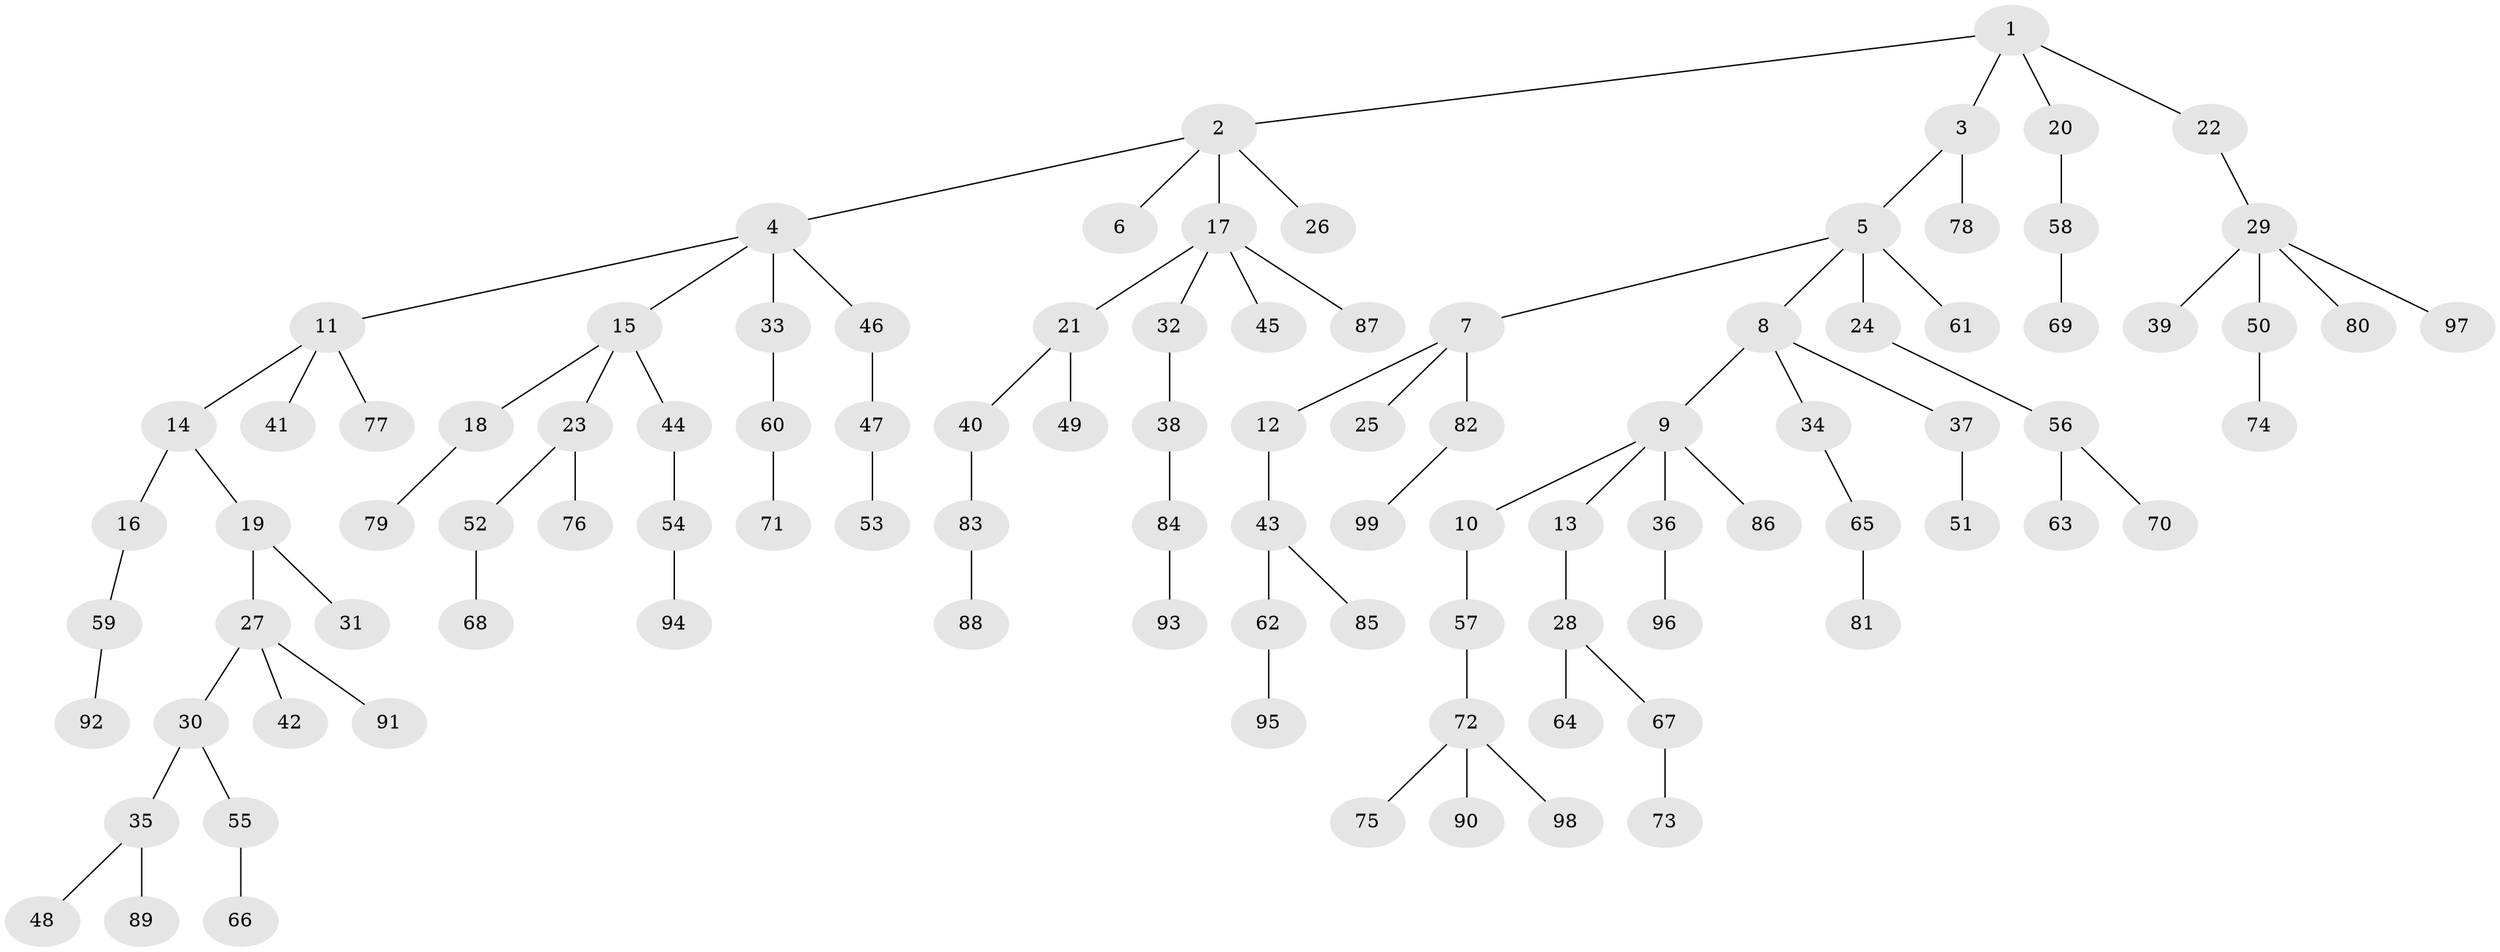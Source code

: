 // coarse degree distribution, {2: 0.13793103448275862, 1: 0.7586206896551724, 4: 0.034482758620689655, 13: 0.034482758620689655, 9: 0.034482758620689655}
// Generated by graph-tools (version 1.1) at 2025/56/03/04/25 21:56:28]
// undirected, 99 vertices, 98 edges
graph export_dot {
graph [start="1"]
  node [color=gray90,style=filled];
  1;
  2;
  3;
  4;
  5;
  6;
  7;
  8;
  9;
  10;
  11;
  12;
  13;
  14;
  15;
  16;
  17;
  18;
  19;
  20;
  21;
  22;
  23;
  24;
  25;
  26;
  27;
  28;
  29;
  30;
  31;
  32;
  33;
  34;
  35;
  36;
  37;
  38;
  39;
  40;
  41;
  42;
  43;
  44;
  45;
  46;
  47;
  48;
  49;
  50;
  51;
  52;
  53;
  54;
  55;
  56;
  57;
  58;
  59;
  60;
  61;
  62;
  63;
  64;
  65;
  66;
  67;
  68;
  69;
  70;
  71;
  72;
  73;
  74;
  75;
  76;
  77;
  78;
  79;
  80;
  81;
  82;
  83;
  84;
  85;
  86;
  87;
  88;
  89;
  90;
  91;
  92;
  93;
  94;
  95;
  96;
  97;
  98;
  99;
  1 -- 2;
  1 -- 3;
  1 -- 20;
  1 -- 22;
  2 -- 4;
  2 -- 6;
  2 -- 17;
  2 -- 26;
  3 -- 5;
  3 -- 78;
  4 -- 11;
  4 -- 15;
  4 -- 33;
  4 -- 46;
  5 -- 7;
  5 -- 8;
  5 -- 24;
  5 -- 61;
  7 -- 12;
  7 -- 25;
  7 -- 82;
  8 -- 9;
  8 -- 34;
  8 -- 37;
  9 -- 10;
  9 -- 13;
  9 -- 36;
  9 -- 86;
  10 -- 57;
  11 -- 14;
  11 -- 41;
  11 -- 77;
  12 -- 43;
  13 -- 28;
  14 -- 16;
  14 -- 19;
  15 -- 18;
  15 -- 23;
  15 -- 44;
  16 -- 59;
  17 -- 21;
  17 -- 32;
  17 -- 45;
  17 -- 87;
  18 -- 79;
  19 -- 27;
  19 -- 31;
  20 -- 58;
  21 -- 40;
  21 -- 49;
  22 -- 29;
  23 -- 52;
  23 -- 76;
  24 -- 56;
  27 -- 30;
  27 -- 42;
  27 -- 91;
  28 -- 64;
  28 -- 67;
  29 -- 39;
  29 -- 50;
  29 -- 80;
  29 -- 97;
  30 -- 35;
  30 -- 55;
  32 -- 38;
  33 -- 60;
  34 -- 65;
  35 -- 48;
  35 -- 89;
  36 -- 96;
  37 -- 51;
  38 -- 84;
  40 -- 83;
  43 -- 62;
  43 -- 85;
  44 -- 54;
  46 -- 47;
  47 -- 53;
  50 -- 74;
  52 -- 68;
  54 -- 94;
  55 -- 66;
  56 -- 63;
  56 -- 70;
  57 -- 72;
  58 -- 69;
  59 -- 92;
  60 -- 71;
  62 -- 95;
  65 -- 81;
  67 -- 73;
  72 -- 75;
  72 -- 90;
  72 -- 98;
  82 -- 99;
  83 -- 88;
  84 -- 93;
}
